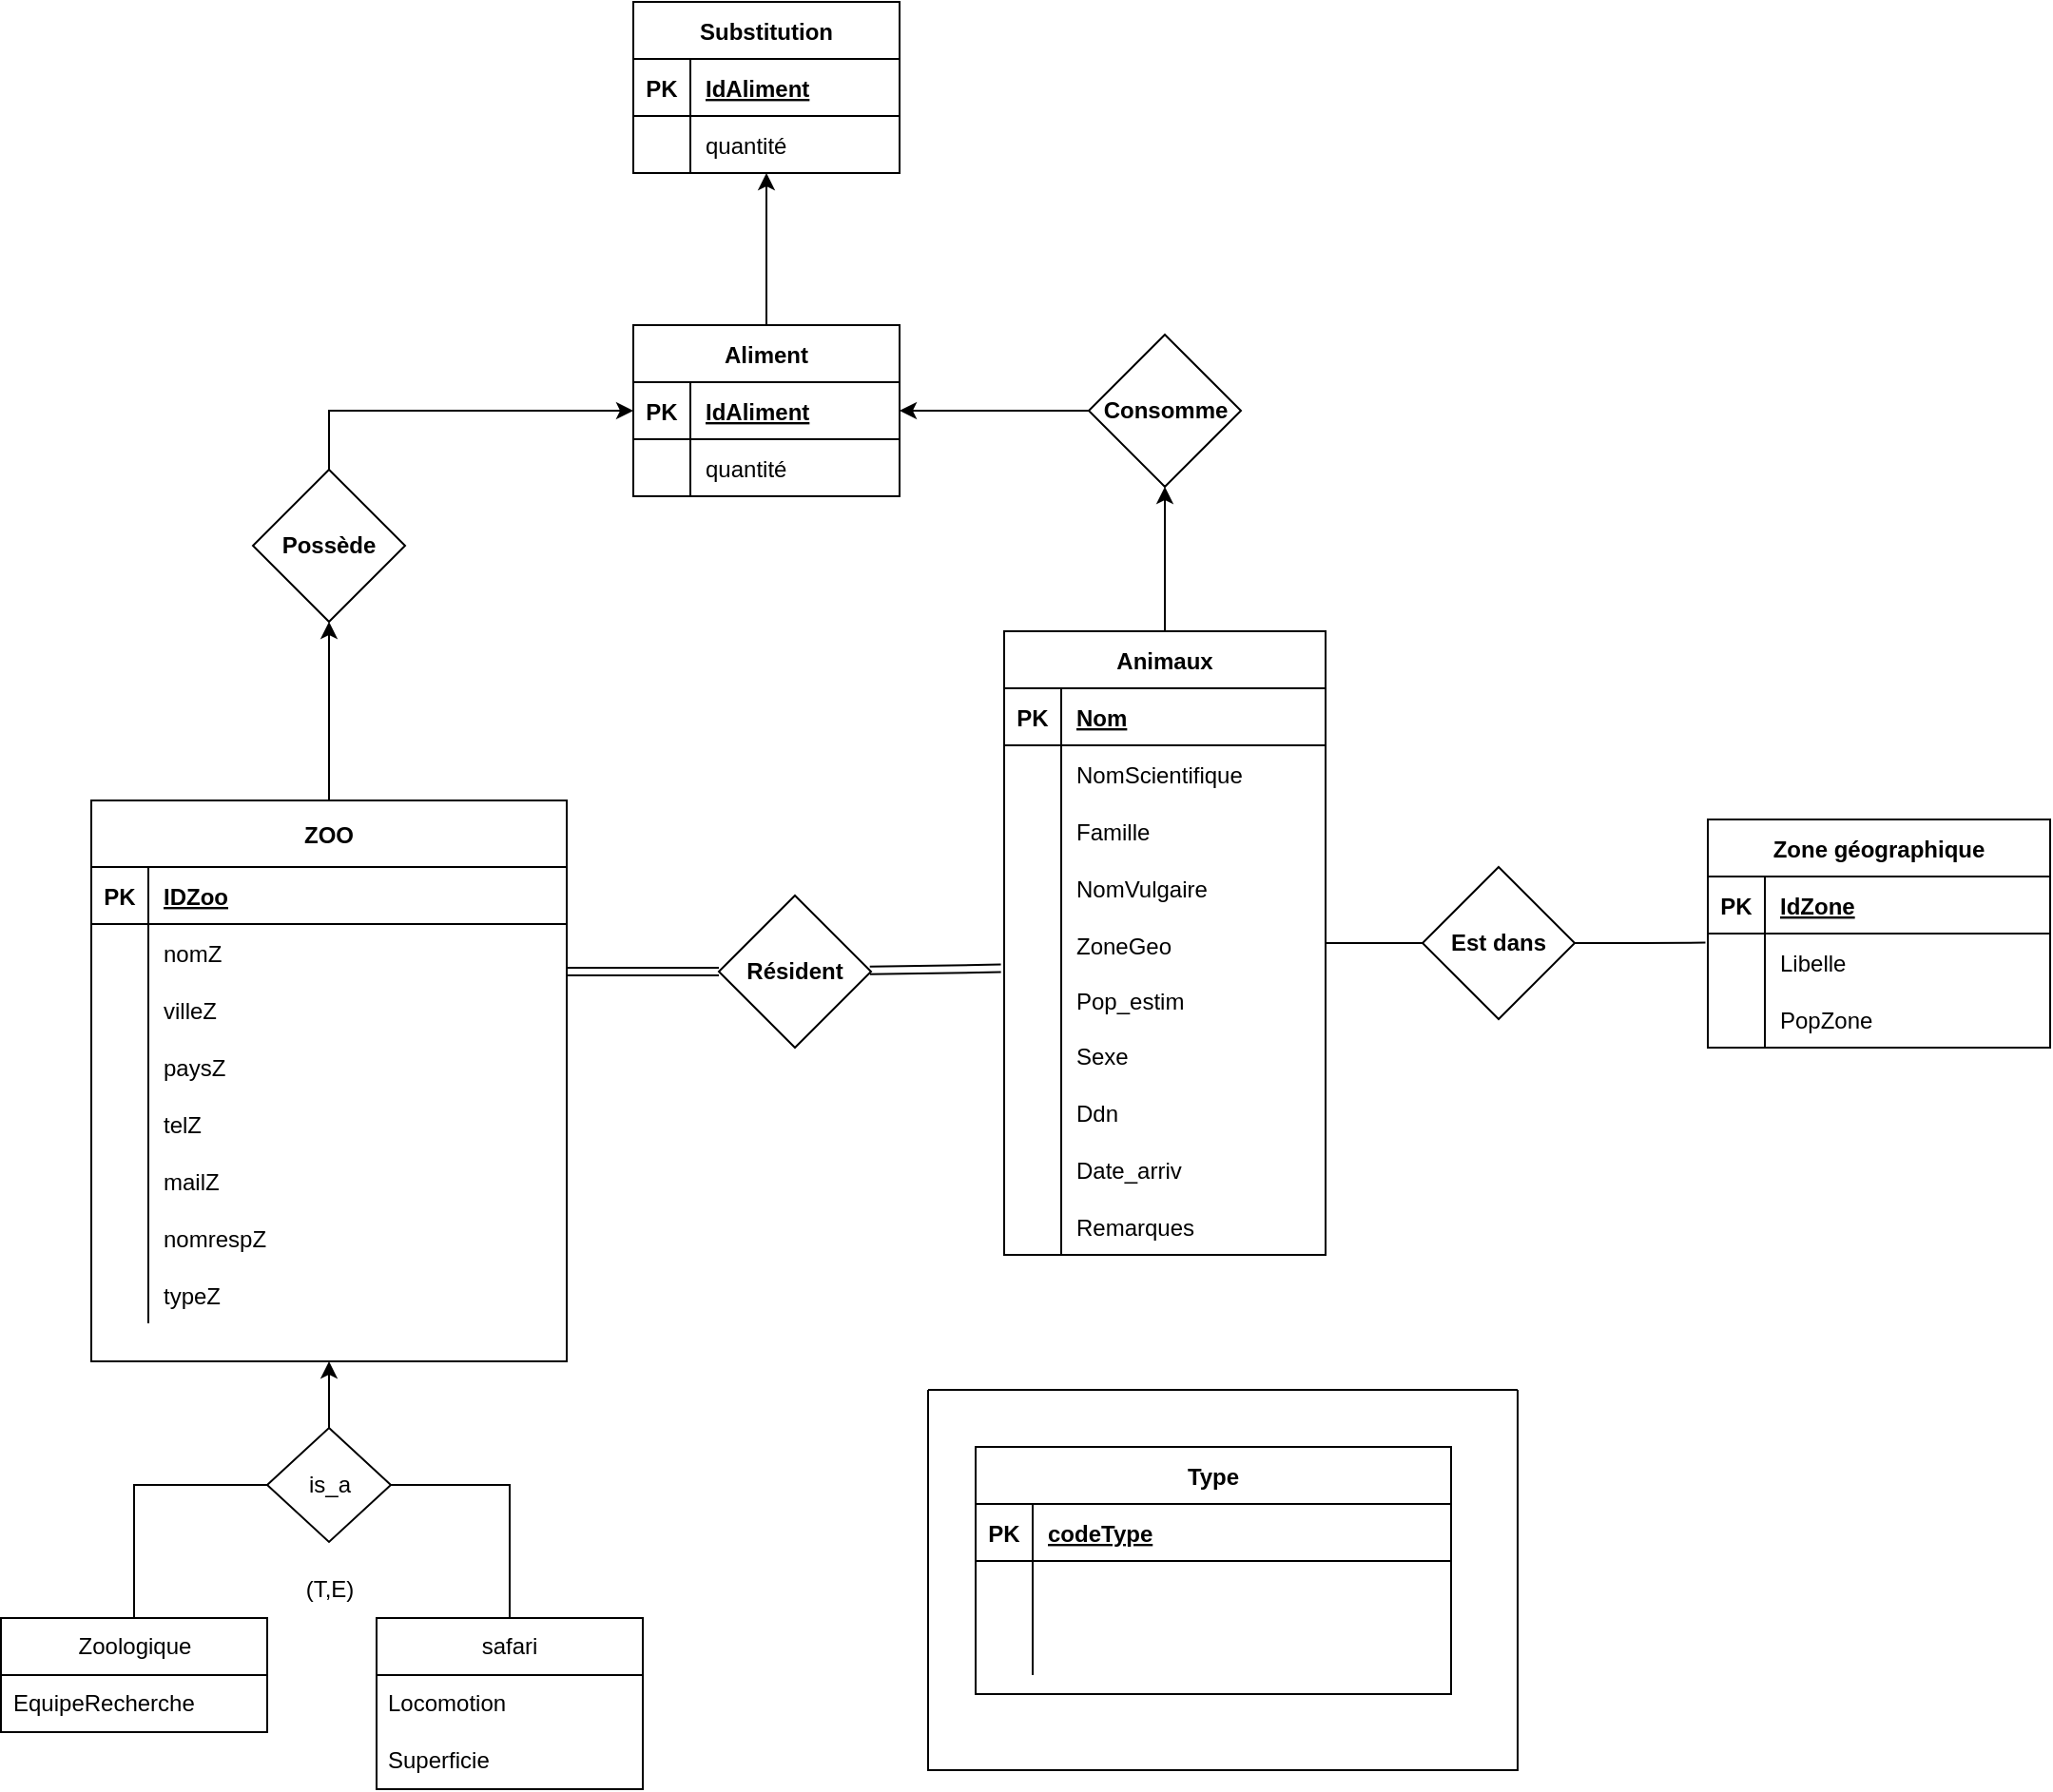 <mxfile version="20.5.3" type="github">
  <diagram id="R2lEEEUBdFMjLlhIrx00" name="Page-1">
    <mxGraphModel dx="1662" dy="2000" grid="1" gridSize="10" guides="1" tooltips="1" connect="1" arrows="1" fold="1" page="1" pageScale="1" pageWidth="850" pageHeight="1100" math="0" shadow="0" extFonts="Permanent Marker^https://fonts.googleapis.com/css?family=Permanent+Marker">
      <root>
        <mxCell id="0" />
        <mxCell id="1" parent="0" />
        <mxCell id="UgnkNxRl_euw-LzlMS-V-47" value="" style="rounded=0;orthogonalLoop=1;jettySize=auto;html=1;shape=link;exitX=-0.01;exitY=0.91;exitDx=0;exitDy=0;exitPerimeter=0;" parent="1" source="UgnkNxRl_euw-LzlMS-V-16" target="UgnkNxRl_euw-LzlMS-V-46" edge="1">
          <mxGeometry relative="1" as="geometry" />
        </mxCell>
        <mxCell id="s0JAd9jlDkTwD48N-gX0-216" value="" style="edgeStyle=orthogonalEdgeStyle;rounded=0;orthogonalLoop=1;jettySize=auto;html=1;" parent="1" source="C-vyLk0tnHw3VtMMgP7b-2" target="s0JAd9jlDkTwD48N-gX0-215" edge="1">
          <mxGeometry relative="1" as="geometry" />
        </mxCell>
        <mxCell id="s0JAd9jlDkTwD48N-gX0-240" value="" style="edgeStyle=orthogonalEdgeStyle;rounded=0;orthogonalLoop=1;jettySize=auto;html=1;endArrow=none;endFill=0;" parent="1" source="C-vyLk0tnHw3VtMMgP7b-2" target="s0JAd9jlDkTwD48N-gX0-239" edge="1">
          <mxGeometry relative="1" as="geometry" />
        </mxCell>
        <mxCell id="C-vyLk0tnHw3VtMMgP7b-2" value="Animaux" style="shape=table;startSize=30;container=1;collapsible=1;childLayout=tableLayout;fixedRows=1;rowLines=0;fontStyle=1;align=center;resizeLast=1;" parent="1" vertex="1">
          <mxGeometry x="909" y="21" width="169" height="328" as="geometry" />
        </mxCell>
        <mxCell id="C-vyLk0tnHw3VtMMgP7b-3" value="" style="shape=partialRectangle;collapsible=0;dropTarget=0;pointerEvents=0;fillColor=none;points=[[0,0.5],[1,0.5]];portConstraint=eastwest;top=0;left=0;right=0;bottom=1;" parent="C-vyLk0tnHw3VtMMgP7b-2" vertex="1">
          <mxGeometry y="30" width="169" height="30" as="geometry" />
        </mxCell>
        <mxCell id="C-vyLk0tnHw3VtMMgP7b-4" value="PK" style="shape=partialRectangle;overflow=hidden;connectable=0;fillColor=none;top=0;left=0;bottom=0;right=0;fontStyle=1;" parent="C-vyLk0tnHw3VtMMgP7b-3" vertex="1">
          <mxGeometry width="30" height="30" as="geometry">
            <mxRectangle width="30" height="30" as="alternateBounds" />
          </mxGeometry>
        </mxCell>
        <mxCell id="C-vyLk0tnHw3VtMMgP7b-5" value="Nom" style="shape=partialRectangle;overflow=hidden;connectable=0;fillColor=none;top=0;left=0;bottom=0;right=0;align=left;spacingLeft=6;fontStyle=5;" parent="C-vyLk0tnHw3VtMMgP7b-3" vertex="1">
          <mxGeometry x="30" width="139" height="30" as="geometry">
            <mxRectangle width="139" height="30" as="alternateBounds" />
          </mxGeometry>
        </mxCell>
        <mxCell id="C-vyLk0tnHw3VtMMgP7b-6" value="" style="shape=partialRectangle;collapsible=0;dropTarget=0;pointerEvents=0;fillColor=none;points=[[0,0.5],[1,0.5]];portConstraint=eastwest;top=0;left=0;right=0;bottom=0;" parent="C-vyLk0tnHw3VtMMgP7b-2" vertex="1">
          <mxGeometry y="60" width="169" height="30" as="geometry" />
        </mxCell>
        <mxCell id="C-vyLk0tnHw3VtMMgP7b-7" value="" style="shape=partialRectangle;overflow=hidden;connectable=0;fillColor=none;top=0;left=0;bottom=0;right=0;" parent="C-vyLk0tnHw3VtMMgP7b-6" vertex="1">
          <mxGeometry width="30" height="30" as="geometry">
            <mxRectangle width="30" height="30" as="alternateBounds" />
          </mxGeometry>
        </mxCell>
        <mxCell id="C-vyLk0tnHw3VtMMgP7b-8" value="NomScientifique" style="shape=partialRectangle;overflow=hidden;connectable=0;fillColor=none;top=0;left=0;bottom=0;right=0;align=left;spacingLeft=6;" parent="C-vyLk0tnHw3VtMMgP7b-6" vertex="1">
          <mxGeometry x="30" width="139" height="30" as="geometry">
            <mxRectangle width="139" height="30" as="alternateBounds" />
          </mxGeometry>
        </mxCell>
        <mxCell id="C-vyLk0tnHw3VtMMgP7b-9" value="" style="shape=partialRectangle;collapsible=0;dropTarget=0;pointerEvents=0;fillColor=none;points=[[0,0.5],[1,0.5]];portConstraint=eastwest;top=0;left=0;right=0;bottom=0;" parent="C-vyLk0tnHw3VtMMgP7b-2" vertex="1">
          <mxGeometry y="90" width="169" height="30" as="geometry" />
        </mxCell>
        <mxCell id="C-vyLk0tnHw3VtMMgP7b-10" value="" style="shape=partialRectangle;overflow=hidden;connectable=0;fillColor=none;top=0;left=0;bottom=0;right=0;" parent="C-vyLk0tnHw3VtMMgP7b-9" vertex="1">
          <mxGeometry width="30" height="30" as="geometry">
            <mxRectangle width="30" height="30" as="alternateBounds" />
          </mxGeometry>
        </mxCell>
        <mxCell id="C-vyLk0tnHw3VtMMgP7b-11" value="Famille" style="shape=partialRectangle;overflow=hidden;connectable=0;fillColor=none;top=0;left=0;bottom=0;right=0;align=left;spacingLeft=6;" parent="C-vyLk0tnHw3VtMMgP7b-9" vertex="1">
          <mxGeometry x="30" width="139" height="30" as="geometry">
            <mxRectangle width="139" height="30" as="alternateBounds" />
          </mxGeometry>
        </mxCell>
        <mxCell id="UgnkNxRl_euw-LzlMS-V-13" style="shape=partialRectangle;collapsible=0;dropTarget=0;pointerEvents=0;fillColor=none;points=[[0,0.5],[1,0.5]];portConstraint=eastwest;top=0;left=0;right=0;bottom=0;" parent="C-vyLk0tnHw3VtMMgP7b-2" vertex="1">
          <mxGeometry y="120" width="169" height="30" as="geometry" />
        </mxCell>
        <mxCell id="UgnkNxRl_euw-LzlMS-V-14" style="shape=partialRectangle;overflow=hidden;connectable=0;fillColor=none;top=0;left=0;bottom=0;right=0;" parent="UgnkNxRl_euw-LzlMS-V-13" vertex="1">
          <mxGeometry width="30" height="30" as="geometry">
            <mxRectangle width="30" height="30" as="alternateBounds" />
          </mxGeometry>
        </mxCell>
        <mxCell id="UgnkNxRl_euw-LzlMS-V-15" value="NomVulgaire" style="shape=partialRectangle;overflow=hidden;connectable=0;fillColor=none;top=0;left=0;bottom=0;right=0;align=left;spacingLeft=6;" parent="UgnkNxRl_euw-LzlMS-V-13" vertex="1">
          <mxGeometry x="30" width="139" height="30" as="geometry">
            <mxRectangle width="139" height="30" as="alternateBounds" />
          </mxGeometry>
        </mxCell>
        <mxCell id="UgnkNxRl_euw-LzlMS-V-16" style="shape=partialRectangle;collapsible=0;dropTarget=0;pointerEvents=0;fillColor=none;points=[[0,0.5],[1,0.5]];portConstraint=eastwest;top=0;left=0;right=0;bottom=0;" parent="C-vyLk0tnHw3VtMMgP7b-2" vertex="1">
          <mxGeometry y="150" width="169" height="30" as="geometry" />
        </mxCell>
        <mxCell id="UgnkNxRl_euw-LzlMS-V-17" style="shape=partialRectangle;overflow=hidden;connectable=0;fillColor=none;top=0;left=0;bottom=0;right=0;" parent="UgnkNxRl_euw-LzlMS-V-16" vertex="1">
          <mxGeometry width="30" height="30" as="geometry">
            <mxRectangle width="30" height="30" as="alternateBounds" />
          </mxGeometry>
        </mxCell>
        <mxCell id="UgnkNxRl_euw-LzlMS-V-18" value="ZoneGeo" style="shape=partialRectangle;overflow=hidden;connectable=0;fillColor=none;top=0;left=0;bottom=0;right=0;align=left;spacingLeft=6;" parent="UgnkNxRl_euw-LzlMS-V-16" vertex="1">
          <mxGeometry x="30" width="139" height="30" as="geometry">
            <mxRectangle width="139" height="30" as="alternateBounds" />
          </mxGeometry>
        </mxCell>
        <mxCell id="UgnkNxRl_euw-LzlMS-V-19" style="shape=partialRectangle;collapsible=0;dropTarget=0;pointerEvents=0;fillColor=none;points=[[0,0.5],[1,0.5]];portConstraint=eastwest;top=0;left=0;right=0;bottom=0;" parent="C-vyLk0tnHw3VtMMgP7b-2" vertex="1">
          <mxGeometry y="180" width="169" height="28" as="geometry" />
        </mxCell>
        <mxCell id="UgnkNxRl_euw-LzlMS-V-20" style="shape=partialRectangle;overflow=hidden;connectable=0;fillColor=none;top=0;left=0;bottom=0;right=0;" parent="UgnkNxRl_euw-LzlMS-V-19" vertex="1">
          <mxGeometry width="30" height="28" as="geometry">
            <mxRectangle width="30" height="28" as="alternateBounds" />
          </mxGeometry>
        </mxCell>
        <mxCell id="UgnkNxRl_euw-LzlMS-V-21" value="Pop_estim" style="shape=partialRectangle;overflow=hidden;connectable=0;fillColor=none;top=0;left=0;bottom=0;right=0;align=left;spacingLeft=6;fontFamily=Helvetica;" parent="UgnkNxRl_euw-LzlMS-V-19" vertex="1">
          <mxGeometry x="30" width="139" height="28" as="geometry">
            <mxRectangle width="139" height="28" as="alternateBounds" />
          </mxGeometry>
        </mxCell>
        <mxCell id="UgnkNxRl_euw-LzlMS-V-22" style="shape=partialRectangle;collapsible=0;dropTarget=0;pointerEvents=0;fillColor=none;points=[[0,0.5],[1,0.5]];portConstraint=eastwest;top=0;left=0;right=0;bottom=0;" parent="C-vyLk0tnHw3VtMMgP7b-2" vertex="1">
          <mxGeometry y="208" width="169" height="30" as="geometry" />
        </mxCell>
        <mxCell id="UgnkNxRl_euw-LzlMS-V-23" style="shape=partialRectangle;overflow=hidden;connectable=0;fillColor=none;top=0;left=0;bottom=0;right=0;" parent="UgnkNxRl_euw-LzlMS-V-22" vertex="1">
          <mxGeometry width="30" height="30" as="geometry">
            <mxRectangle width="30" height="30" as="alternateBounds" />
          </mxGeometry>
        </mxCell>
        <mxCell id="UgnkNxRl_euw-LzlMS-V-24" value="Sexe" style="shape=partialRectangle;overflow=hidden;connectable=0;fillColor=none;top=0;left=0;bottom=0;right=0;align=left;spacingLeft=6;" parent="UgnkNxRl_euw-LzlMS-V-22" vertex="1">
          <mxGeometry x="30" width="139" height="30" as="geometry">
            <mxRectangle width="139" height="30" as="alternateBounds" />
          </mxGeometry>
        </mxCell>
        <mxCell id="UgnkNxRl_euw-LzlMS-V-25" style="shape=partialRectangle;collapsible=0;dropTarget=0;pointerEvents=0;fillColor=none;points=[[0,0.5],[1,0.5]];portConstraint=eastwest;top=0;left=0;right=0;bottom=0;" parent="C-vyLk0tnHw3VtMMgP7b-2" vertex="1">
          <mxGeometry y="238" width="169" height="30" as="geometry" />
        </mxCell>
        <mxCell id="UgnkNxRl_euw-LzlMS-V-26" style="shape=partialRectangle;overflow=hidden;connectable=0;fillColor=none;top=0;left=0;bottom=0;right=0;" parent="UgnkNxRl_euw-LzlMS-V-25" vertex="1">
          <mxGeometry width="30" height="30" as="geometry">
            <mxRectangle width="30" height="30" as="alternateBounds" />
          </mxGeometry>
        </mxCell>
        <mxCell id="UgnkNxRl_euw-LzlMS-V-27" value="Ddn" style="shape=partialRectangle;overflow=hidden;connectable=0;fillColor=none;top=0;left=0;bottom=0;right=0;align=left;spacingLeft=6;" parent="UgnkNxRl_euw-LzlMS-V-25" vertex="1">
          <mxGeometry x="30" width="139" height="30" as="geometry">
            <mxRectangle width="139" height="30" as="alternateBounds" />
          </mxGeometry>
        </mxCell>
        <mxCell id="UgnkNxRl_euw-LzlMS-V-28" style="shape=partialRectangle;collapsible=0;dropTarget=0;pointerEvents=0;fillColor=none;points=[[0,0.5],[1,0.5]];portConstraint=eastwest;top=0;left=0;right=0;bottom=0;" parent="C-vyLk0tnHw3VtMMgP7b-2" vertex="1">
          <mxGeometry y="268" width="169" height="30" as="geometry" />
        </mxCell>
        <mxCell id="UgnkNxRl_euw-LzlMS-V-29" style="shape=partialRectangle;overflow=hidden;connectable=0;fillColor=none;top=0;left=0;bottom=0;right=0;" parent="UgnkNxRl_euw-LzlMS-V-28" vertex="1">
          <mxGeometry width="30" height="30" as="geometry">
            <mxRectangle width="30" height="30" as="alternateBounds" />
          </mxGeometry>
        </mxCell>
        <mxCell id="UgnkNxRl_euw-LzlMS-V-30" value="Date_arriv" style="shape=partialRectangle;overflow=hidden;connectable=0;fillColor=none;top=0;left=0;bottom=0;right=0;align=left;spacingLeft=6;" parent="UgnkNxRl_euw-LzlMS-V-28" vertex="1">
          <mxGeometry x="30" width="139" height="30" as="geometry">
            <mxRectangle width="139" height="30" as="alternateBounds" />
          </mxGeometry>
        </mxCell>
        <mxCell id="UgnkNxRl_euw-LzlMS-V-31" style="shape=partialRectangle;collapsible=0;dropTarget=0;pointerEvents=0;fillColor=none;points=[[0,0.5],[1,0.5]];portConstraint=eastwest;top=0;left=0;right=0;bottom=0;" parent="C-vyLk0tnHw3VtMMgP7b-2" vertex="1">
          <mxGeometry y="298" width="169" height="30" as="geometry" />
        </mxCell>
        <mxCell id="UgnkNxRl_euw-LzlMS-V-32" style="shape=partialRectangle;overflow=hidden;connectable=0;fillColor=none;top=0;left=0;bottom=0;right=0;" parent="UgnkNxRl_euw-LzlMS-V-31" vertex="1">
          <mxGeometry width="30" height="30" as="geometry">
            <mxRectangle width="30" height="30" as="alternateBounds" />
          </mxGeometry>
        </mxCell>
        <mxCell id="UgnkNxRl_euw-LzlMS-V-33" value="Remarques" style="shape=partialRectangle;overflow=hidden;connectable=0;fillColor=none;top=0;left=0;bottom=0;right=0;align=left;spacingLeft=6;" parent="UgnkNxRl_euw-LzlMS-V-31" vertex="1">
          <mxGeometry x="30" width="139" height="30" as="geometry">
            <mxRectangle width="139" height="30" as="alternateBounds" />
          </mxGeometry>
        </mxCell>
        <mxCell id="s0JAd9jlDkTwD48N-gX0-213" value="" style="edgeStyle=orthogonalEdgeStyle;rounded=0;orthogonalLoop=1;jettySize=auto;html=1;" parent="1" source="C-vyLk0tnHw3VtMMgP7b-23" target="s0JAd9jlDkTwD48N-gX0-212" edge="1">
          <mxGeometry relative="1" as="geometry" />
        </mxCell>
        <mxCell id="C-vyLk0tnHw3VtMMgP7b-23" value="ZOO" style="shape=table;startSize=35;container=1;collapsible=1;childLayout=tableLayout;fixedRows=1;rowLines=0;fontStyle=1;align=center;resizeLast=1;swimlaneLine=1;" parent="1" vertex="1">
          <mxGeometry x="429" y="110" width="250" height="295" as="geometry" />
        </mxCell>
        <mxCell id="C-vyLk0tnHw3VtMMgP7b-24" value="" style="shape=partialRectangle;collapsible=0;dropTarget=0;pointerEvents=0;fillColor=none;points=[[0,0.5],[1,0.5]];portConstraint=eastwest;top=0;left=0;right=0;bottom=1;" parent="C-vyLk0tnHw3VtMMgP7b-23" vertex="1">
          <mxGeometry y="35" width="250" height="30" as="geometry" />
        </mxCell>
        <mxCell id="C-vyLk0tnHw3VtMMgP7b-25" value="PK" style="shape=partialRectangle;overflow=hidden;connectable=0;fillColor=none;top=0;left=0;bottom=0;right=0;fontStyle=1;" parent="C-vyLk0tnHw3VtMMgP7b-24" vertex="1">
          <mxGeometry width="30" height="30" as="geometry">
            <mxRectangle width="30" height="30" as="alternateBounds" />
          </mxGeometry>
        </mxCell>
        <mxCell id="C-vyLk0tnHw3VtMMgP7b-26" value="IDZoo" style="shape=partialRectangle;overflow=hidden;connectable=0;fillColor=none;top=0;left=0;bottom=0;right=0;align=left;spacingLeft=6;fontStyle=5;strokeColor=none;" parent="C-vyLk0tnHw3VtMMgP7b-24" vertex="1">
          <mxGeometry x="30" width="220" height="30" as="geometry">
            <mxRectangle width="220" height="30" as="alternateBounds" />
          </mxGeometry>
        </mxCell>
        <mxCell id="C-vyLk0tnHw3VtMMgP7b-27" value="" style="shape=partialRectangle;collapsible=0;dropTarget=0;pointerEvents=0;fillColor=none;points=[[0,0.5],[1,0.5]];portConstraint=eastwest;top=0;left=0;right=0;bottom=0;" parent="C-vyLk0tnHw3VtMMgP7b-23" vertex="1">
          <mxGeometry y="65" width="250" height="30" as="geometry" />
        </mxCell>
        <mxCell id="C-vyLk0tnHw3VtMMgP7b-28" value="" style="shape=partialRectangle;overflow=hidden;connectable=0;fillColor=none;top=0;left=0;bottom=0;right=0;" parent="C-vyLk0tnHw3VtMMgP7b-27" vertex="1">
          <mxGeometry width="30" height="30" as="geometry">
            <mxRectangle width="30" height="30" as="alternateBounds" />
          </mxGeometry>
        </mxCell>
        <mxCell id="C-vyLk0tnHw3VtMMgP7b-29" value="nomZ" style="shape=partialRectangle;overflow=hidden;connectable=0;fillColor=none;top=0;left=0;bottom=0;right=0;align=left;spacingLeft=6;" parent="C-vyLk0tnHw3VtMMgP7b-27" vertex="1">
          <mxGeometry x="30" width="220" height="30" as="geometry">
            <mxRectangle width="220" height="30" as="alternateBounds" />
          </mxGeometry>
        </mxCell>
        <mxCell id="ESDIr3o9Sh9uXazMLS4O-23" style="shape=partialRectangle;collapsible=0;dropTarget=0;pointerEvents=0;fillColor=none;points=[[0,0.5],[1,0.5]];portConstraint=eastwest;top=0;left=0;right=0;bottom=0;" parent="C-vyLk0tnHw3VtMMgP7b-23" vertex="1">
          <mxGeometry y="95" width="250" height="30" as="geometry" />
        </mxCell>
        <mxCell id="ESDIr3o9Sh9uXazMLS4O-24" style="shape=partialRectangle;overflow=hidden;connectable=0;fillColor=none;top=0;left=0;bottom=0;right=0;" parent="ESDIr3o9Sh9uXazMLS4O-23" vertex="1">
          <mxGeometry width="30" height="30" as="geometry">
            <mxRectangle width="30" height="30" as="alternateBounds" />
          </mxGeometry>
        </mxCell>
        <mxCell id="ESDIr3o9Sh9uXazMLS4O-25" value="villeZ" style="shape=partialRectangle;overflow=hidden;connectable=0;fillColor=none;top=0;left=0;bottom=0;right=0;align=left;spacingLeft=6;" parent="ESDIr3o9Sh9uXazMLS4O-23" vertex="1">
          <mxGeometry x="30" width="220" height="30" as="geometry">
            <mxRectangle width="220" height="30" as="alternateBounds" />
          </mxGeometry>
        </mxCell>
        <mxCell id="ESDIr3o9Sh9uXazMLS4O-26" style="shape=partialRectangle;collapsible=0;dropTarget=0;pointerEvents=0;fillColor=none;points=[[0,0.5],[1,0.5]];portConstraint=eastwest;top=0;left=0;right=0;bottom=0;" parent="C-vyLk0tnHw3VtMMgP7b-23" vertex="1">
          <mxGeometry y="125" width="250" height="30" as="geometry" />
        </mxCell>
        <mxCell id="ESDIr3o9Sh9uXazMLS4O-27" style="shape=partialRectangle;overflow=hidden;connectable=0;fillColor=none;top=0;left=0;bottom=0;right=0;" parent="ESDIr3o9Sh9uXazMLS4O-26" vertex="1">
          <mxGeometry width="30" height="30" as="geometry">
            <mxRectangle width="30" height="30" as="alternateBounds" />
          </mxGeometry>
        </mxCell>
        <mxCell id="ESDIr3o9Sh9uXazMLS4O-28" value="paysZ" style="shape=partialRectangle;overflow=hidden;connectable=0;fillColor=none;top=0;left=0;bottom=0;right=0;align=left;spacingLeft=6;" parent="ESDIr3o9Sh9uXazMLS4O-26" vertex="1">
          <mxGeometry x="30" width="220" height="30" as="geometry">
            <mxRectangle width="220" height="30" as="alternateBounds" />
          </mxGeometry>
        </mxCell>
        <mxCell id="ESDIr3o9Sh9uXazMLS4O-29" style="shape=partialRectangle;collapsible=0;dropTarget=0;pointerEvents=0;fillColor=none;points=[[0,0.5],[1,0.5]];portConstraint=eastwest;top=0;left=0;right=0;bottom=0;" parent="C-vyLk0tnHw3VtMMgP7b-23" vertex="1">
          <mxGeometry y="155" width="250" height="30" as="geometry" />
        </mxCell>
        <mxCell id="ESDIr3o9Sh9uXazMLS4O-30" style="shape=partialRectangle;overflow=hidden;connectable=0;fillColor=none;top=0;left=0;bottom=0;right=0;" parent="ESDIr3o9Sh9uXazMLS4O-29" vertex="1">
          <mxGeometry width="30" height="30" as="geometry">
            <mxRectangle width="30" height="30" as="alternateBounds" />
          </mxGeometry>
        </mxCell>
        <mxCell id="ESDIr3o9Sh9uXazMLS4O-31" value="telZ" style="shape=partialRectangle;overflow=hidden;connectable=0;fillColor=none;top=0;left=0;bottom=0;right=0;align=left;spacingLeft=6;" parent="ESDIr3o9Sh9uXazMLS4O-29" vertex="1">
          <mxGeometry x="30" width="220" height="30" as="geometry">
            <mxRectangle width="220" height="30" as="alternateBounds" />
          </mxGeometry>
        </mxCell>
        <mxCell id="ESDIr3o9Sh9uXazMLS4O-32" style="shape=partialRectangle;collapsible=0;dropTarget=0;pointerEvents=0;fillColor=none;points=[[0,0.5],[1,0.5]];portConstraint=eastwest;top=0;left=0;right=0;bottom=0;" parent="C-vyLk0tnHw3VtMMgP7b-23" vertex="1">
          <mxGeometry y="185" width="250" height="30" as="geometry" />
        </mxCell>
        <mxCell id="ESDIr3o9Sh9uXazMLS4O-33" style="shape=partialRectangle;overflow=hidden;connectable=0;fillColor=none;top=0;left=0;bottom=0;right=0;" parent="ESDIr3o9Sh9uXazMLS4O-32" vertex="1">
          <mxGeometry width="30" height="30" as="geometry">
            <mxRectangle width="30" height="30" as="alternateBounds" />
          </mxGeometry>
        </mxCell>
        <mxCell id="ESDIr3o9Sh9uXazMLS4O-34" value="mailZ" style="shape=partialRectangle;overflow=hidden;connectable=0;fillColor=none;top=0;left=0;bottom=0;right=0;align=left;spacingLeft=6;" parent="ESDIr3o9Sh9uXazMLS4O-32" vertex="1">
          <mxGeometry x="30" width="220" height="30" as="geometry">
            <mxRectangle width="220" height="30" as="alternateBounds" />
          </mxGeometry>
        </mxCell>
        <mxCell id="ESDIr3o9Sh9uXazMLS4O-35" style="shape=partialRectangle;collapsible=0;dropTarget=0;pointerEvents=0;fillColor=none;points=[[0,0.5],[1,0.5]];portConstraint=eastwest;top=0;left=0;right=0;bottom=0;" parent="C-vyLk0tnHw3VtMMgP7b-23" vertex="1">
          <mxGeometry y="215" width="250" height="30" as="geometry" />
        </mxCell>
        <mxCell id="ESDIr3o9Sh9uXazMLS4O-36" style="shape=partialRectangle;overflow=hidden;connectable=0;fillColor=none;top=0;left=0;bottom=0;right=0;" parent="ESDIr3o9Sh9uXazMLS4O-35" vertex="1">
          <mxGeometry width="30" height="30" as="geometry">
            <mxRectangle width="30" height="30" as="alternateBounds" />
          </mxGeometry>
        </mxCell>
        <mxCell id="ESDIr3o9Sh9uXazMLS4O-37" value="nomrespZ" style="shape=partialRectangle;overflow=hidden;connectable=0;fillColor=none;top=0;left=0;bottom=0;right=0;align=left;spacingLeft=6;" parent="ESDIr3o9Sh9uXazMLS4O-35" vertex="1">
          <mxGeometry x="30" width="220" height="30" as="geometry">
            <mxRectangle width="220" height="30" as="alternateBounds" />
          </mxGeometry>
        </mxCell>
        <mxCell id="ESDIr3o9Sh9uXazMLS4O-38" style="shape=partialRectangle;collapsible=0;dropTarget=0;pointerEvents=0;fillColor=none;points=[[0,0.5],[1,0.5]];portConstraint=eastwest;top=0;left=0;right=0;bottom=0;" parent="C-vyLk0tnHw3VtMMgP7b-23" vertex="1">
          <mxGeometry y="245" width="250" height="30" as="geometry" />
        </mxCell>
        <mxCell id="ESDIr3o9Sh9uXazMLS4O-39" style="shape=partialRectangle;overflow=hidden;connectable=0;fillColor=none;top=0;left=0;bottom=0;right=0;" parent="ESDIr3o9Sh9uXazMLS4O-38" vertex="1">
          <mxGeometry width="30" height="30" as="geometry">
            <mxRectangle width="30" height="30" as="alternateBounds" />
          </mxGeometry>
        </mxCell>
        <mxCell id="ESDIr3o9Sh9uXazMLS4O-40" value="typeZ" style="shape=partialRectangle;overflow=hidden;connectable=0;fillColor=none;top=0;left=0;bottom=0;right=0;align=left;spacingLeft=6;" parent="ESDIr3o9Sh9uXazMLS4O-38" vertex="1">
          <mxGeometry x="30" width="220" height="30" as="geometry">
            <mxRectangle width="220" height="30" as="alternateBounds" />
          </mxGeometry>
        </mxCell>
        <mxCell id="x0tD-qIEm475H6sffsPc-1" value="" style="swimlane;startSize=0;" parent="1" vertex="1">
          <mxGeometry x="869" y="420" width="310" height="200" as="geometry">
            <mxRectangle x="90" y="440" width="50" height="40" as="alternateBounds" />
          </mxGeometry>
        </mxCell>
        <mxCell id="C-vyLk0tnHw3VtMMgP7b-13" value="Type" style="shape=table;startSize=30;container=1;collapsible=1;childLayout=tableLayout;fixedRows=1;rowLines=0;fontStyle=1;align=center;resizeLast=1;" parent="x0tD-qIEm475H6sffsPc-1" vertex="1">
          <mxGeometry x="25" y="30" width="250" height="130" as="geometry">
            <mxRectangle x="25" y="30" width="100" height="30" as="alternateBounds" />
          </mxGeometry>
        </mxCell>
        <mxCell id="C-vyLk0tnHw3VtMMgP7b-14" value="" style="shape=partialRectangle;collapsible=0;dropTarget=0;pointerEvents=0;fillColor=none;points=[[0,0.5],[1,0.5]];portConstraint=eastwest;top=0;left=0;right=0;bottom=1;" parent="C-vyLk0tnHw3VtMMgP7b-13" vertex="1">
          <mxGeometry y="30" width="250" height="30" as="geometry" />
        </mxCell>
        <mxCell id="C-vyLk0tnHw3VtMMgP7b-15" value="PK" style="shape=partialRectangle;overflow=hidden;connectable=0;fillColor=none;top=0;left=0;bottom=0;right=0;fontStyle=1;" parent="C-vyLk0tnHw3VtMMgP7b-14" vertex="1">
          <mxGeometry width="30" height="30" as="geometry">
            <mxRectangle width="30" height="30" as="alternateBounds" />
          </mxGeometry>
        </mxCell>
        <mxCell id="C-vyLk0tnHw3VtMMgP7b-16" value="codeType" style="shape=partialRectangle;overflow=hidden;connectable=0;fillColor=none;top=0;left=0;bottom=0;right=0;align=left;spacingLeft=6;fontStyle=5;" parent="C-vyLk0tnHw3VtMMgP7b-14" vertex="1">
          <mxGeometry x="30" width="220" height="30" as="geometry">
            <mxRectangle width="220" height="30" as="alternateBounds" />
          </mxGeometry>
        </mxCell>
        <mxCell id="C-vyLk0tnHw3VtMMgP7b-17" value="" style="shape=partialRectangle;collapsible=0;dropTarget=0;pointerEvents=0;fillColor=none;points=[[0,0.5],[1,0.5]];portConstraint=eastwest;top=0;left=0;right=0;bottom=0;" parent="C-vyLk0tnHw3VtMMgP7b-13" vertex="1">
          <mxGeometry y="60" width="250" height="30" as="geometry" />
        </mxCell>
        <mxCell id="C-vyLk0tnHw3VtMMgP7b-18" value="" style="shape=partialRectangle;overflow=hidden;connectable=0;fillColor=none;top=0;left=0;bottom=0;right=0;" parent="C-vyLk0tnHw3VtMMgP7b-17" vertex="1">
          <mxGeometry width="30" height="30" as="geometry">
            <mxRectangle width="30" height="30" as="alternateBounds" />
          </mxGeometry>
        </mxCell>
        <mxCell id="C-vyLk0tnHw3VtMMgP7b-19" value="" style="shape=partialRectangle;overflow=hidden;connectable=0;fillColor=none;top=0;left=0;bottom=0;right=0;align=left;spacingLeft=6;" parent="C-vyLk0tnHw3VtMMgP7b-17" vertex="1">
          <mxGeometry x="30" width="220" height="30" as="geometry">
            <mxRectangle width="220" height="30" as="alternateBounds" />
          </mxGeometry>
        </mxCell>
        <mxCell id="C-vyLk0tnHw3VtMMgP7b-20" value="" style="shape=partialRectangle;collapsible=0;dropTarget=0;pointerEvents=0;fillColor=none;points=[[0,0.5],[1,0.5]];portConstraint=eastwest;top=0;left=0;right=0;bottom=0;" parent="C-vyLk0tnHw3VtMMgP7b-13" vertex="1">
          <mxGeometry y="90" width="250" height="30" as="geometry" />
        </mxCell>
        <mxCell id="C-vyLk0tnHw3VtMMgP7b-21" value="" style="shape=partialRectangle;overflow=hidden;connectable=0;fillColor=none;top=0;left=0;bottom=0;right=0;" parent="C-vyLk0tnHw3VtMMgP7b-20" vertex="1">
          <mxGeometry width="30" height="30" as="geometry">
            <mxRectangle width="30" height="30" as="alternateBounds" />
          </mxGeometry>
        </mxCell>
        <mxCell id="C-vyLk0tnHw3VtMMgP7b-22" value="" style="shape=partialRectangle;overflow=hidden;connectable=0;fillColor=none;top=0;left=0;bottom=0;right=0;align=left;spacingLeft=6;" parent="C-vyLk0tnHw3VtMMgP7b-20" vertex="1">
          <mxGeometry x="30" width="220" height="30" as="geometry">
            <mxRectangle width="220" height="30" as="alternateBounds" />
          </mxGeometry>
        </mxCell>
        <mxCell id="UgnkNxRl_euw-LzlMS-V-46" value="Résident" style="rhombus;whiteSpace=wrap;html=1;startSize=30;fontStyle=1;" parent="1" vertex="1">
          <mxGeometry x="759" y="160" width="80" height="80" as="geometry" />
        </mxCell>
        <mxCell id="UgnkNxRl_euw-LzlMS-V-48" style="edgeStyle=none;shape=link;rounded=0;orthogonalLoop=1;jettySize=auto;html=1;verticalAlign=middle;labelBorderColor=none;" parent="1" source="UgnkNxRl_euw-LzlMS-V-46" edge="1">
          <mxGeometry relative="1" as="geometry">
            <mxPoint x="679" y="200" as="targetPoint" />
          </mxGeometry>
        </mxCell>
        <mxCell id="s0JAd9jlDkTwD48N-gX0-113" value="Zoologique" style="swimlane;fontStyle=0;childLayout=stackLayout;horizontal=1;startSize=30;horizontalStack=0;resizeParent=1;resizeParentMax=0;resizeLast=0;collapsible=1;marginBottom=0;whiteSpace=wrap;html=1;strokeColor=default;" parent="1" vertex="1">
          <mxGeometry x="381.5" y="540" width="140" height="60" as="geometry" />
        </mxCell>
        <mxCell id="s0JAd9jlDkTwD48N-gX0-114" value="EquipeRecherche" style="text;strokeColor=none;fillColor=none;align=left;verticalAlign=middle;spacingLeft=4;spacingRight=4;overflow=hidden;points=[[0,0.5],[1,0.5]];portConstraint=eastwest;rotatable=0;whiteSpace=wrap;html=1;" parent="s0JAd9jlDkTwD48N-gX0-113" vertex="1">
          <mxGeometry y="30" width="140" height="30" as="geometry" />
        </mxCell>
        <mxCell id="s0JAd9jlDkTwD48N-gX0-125" style="edgeStyle=orthogonalEdgeStyle;rounded=0;orthogonalLoop=1;jettySize=auto;html=1;entryX=0.5;entryY=1;entryDx=0;entryDy=0;exitX=0.5;exitY=0;exitDx=0;exitDy=0;startArrow=none;" parent="1" source="s0JAd9jlDkTwD48N-gX0-126" target="C-vyLk0tnHw3VtMMgP7b-23" edge="1">
          <mxGeometry relative="1" as="geometry" />
        </mxCell>
        <mxCell id="s0JAd9jlDkTwD48N-gX0-117" value="safari" style="swimlane;fontStyle=0;childLayout=stackLayout;horizontal=1;startSize=30;horizontalStack=0;resizeParent=1;resizeParentMax=0;resizeLast=0;collapsible=1;marginBottom=0;whiteSpace=wrap;html=1;strokeColor=default;" parent="1" vertex="1">
          <mxGeometry x="579" y="540" width="140" height="90" as="geometry" />
        </mxCell>
        <mxCell id="s0JAd9jlDkTwD48N-gX0-118" value="Locomotion" style="text;strokeColor=none;fillColor=none;align=left;verticalAlign=middle;spacingLeft=4;spacingRight=4;overflow=hidden;points=[[0,0.5],[1,0.5]];portConstraint=eastwest;rotatable=0;whiteSpace=wrap;html=1;" parent="s0JAd9jlDkTwD48N-gX0-117" vertex="1">
          <mxGeometry y="30" width="140" height="30" as="geometry" />
        </mxCell>
        <mxCell id="s0JAd9jlDkTwD48N-gX0-119" value="Superficie" style="text;strokeColor=none;fillColor=none;align=left;verticalAlign=middle;spacingLeft=4;spacingRight=4;overflow=hidden;points=[[0,0.5],[1,0.5]];portConstraint=eastwest;rotatable=0;whiteSpace=wrap;html=1;" parent="s0JAd9jlDkTwD48N-gX0-117" vertex="1">
          <mxGeometry y="60" width="140" height="30" as="geometry" />
        </mxCell>
        <mxCell id="s0JAd9jlDkTwD48N-gX0-126" value="is_a" style="rhombus;whiteSpace=wrap;html=1;fontStyle=0;startSize=30;" parent="1" vertex="1">
          <mxGeometry x="521.5" y="440" width="65" height="60" as="geometry" />
        </mxCell>
        <mxCell id="s0JAd9jlDkTwD48N-gX0-128" value="" style="edgeStyle=orthogonalEdgeStyle;rounded=0;orthogonalLoop=1;jettySize=auto;html=1;exitX=0.5;exitY=0;exitDx=0;exitDy=0;endArrow=none;entryX=1;entryY=0.5;entryDx=0;entryDy=0;" parent="1" source="s0JAd9jlDkTwD48N-gX0-117" target="s0JAd9jlDkTwD48N-gX0-126" edge="1">
          <mxGeometry relative="1" as="geometry">
            <mxPoint x="649" y="445" as="sourcePoint" />
            <mxPoint x="599" y="380" as="targetPoint" />
          </mxGeometry>
        </mxCell>
        <mxCell id="s0JAd9jlDkTwD48N-gX0-137" value="" style="edgeStyle=orthogonalEdgeStyle;rounded=0;orthogonalLoop=1;jettySize=auto;html=1;exitX=0.5;exitY=0;exitDx=0;exitDy=0;endArrow=none;entryX=0;entryY=0.5;entryDx=0;entryDy=0;" parent="1" source="s0JAd9jlDkTwD48N-gX0-113" target="s0JAd9jlDkTwD48N-gX0-126" edge="1">
          <mxGeometry relative="1" as="geometry">
            <mxPoint x="511.5" y="417.5" as="sourcePoint" />
            <mxPoint x="449" y="362.5" as="targetPoint" />
          </mxGeometry>
        </mxCell>
        <mxCell id="s0JAd9jlDkTwD48N-gX0-138" value="(T,E)" style="text;html=1;resizable=0;autosize=1;align=center;verticalAlign=middle;points=[];fillColor=none;strokeColor=none;rounded=0;" parent="1" vertex="1">
          <mxGeometry x="529" y="510" width="50" height="30" as="geometry" />
        </mxCell>
        <mxCell id="s0JAd9jlDkTwD48N-gX0-225" value="" style="edgeStyle=orthogonalEdgeStyle;rounded=0;orthogonalLoop=1;jettySize=auto;html=1;" parent="1" source="s0JAd9jlDkTwD48N-gX0-198" target="s0JAd9jlDkTwD48N-gX0-218" edge="1">
          <mxGeometry relative="1" as="geometry" />
        </mxCell>
        <mxCell id="s0JAd9jlDkTwD48N-gX0-198" value="Aliment" style="shape=table;startSize=30;container=1;collapsible=1;childLayout=tableLayout;fixedRows=1;rowLines=0;fontStyle=1;align=center;resizeLast=1;strokeColor=default;" parent="1" vertex="1">
          <mxGeometry x="714" y="-140" width="140" height="90" as="geometry" />
        </mxCell>
        <mxCell id="s0JAd9jlDkTwD48N-gX0-199" value="" style="shape=tableRow;horizontal=0;startSize=0;swimlaneHead=0;swimlaneBody=0;fillColor=none;collapsible=0;dropTarget=0;points=[[0,0.5],[1,0.5]];portConstraint=eastwest;top=0;left=0;right=0;bottom=1;strokeColor=default;" parent="s0JAd9jlDkTwD48N-gX0-198" vertex="1">
          <mxGeometry y="30" width="140" height="30" as="geometry" />
        </mxCell>
        <mxCell id="s0JAd9jlDkTwD48N-gX0-200" value="PK" style="shape=partialRectangle;connectable=0;fillColor=none;top=0;left=0;bottom=0;right=0;fontStyle=1;overflow=hidden;strokeColor=default;" parent="s0JAd9jlDkTwD48N-gX0-199" vertex="1">
          <mxGeometry width="30" height="30" as="geometry">
            <mxRectangle width="30" height="30" as="alternateBounds" />
          </mxGeometry>
        </mxCell>
        <mxCell id="s0JAd9jlDkTwD48N-gX0-201" value="IdAliment" style="shape=partialRectangle;connectable=0;fillColor=none;top=0;left=0;bottom=0;right=0;align=left;spacingLeft=6;fontStyle=5;overflow=hidden;strokeColor=default;" parent="s0JAd9jlDkTwD48N-gX0-199" vertex="1">
          <mxGeometry x="30" width="110" height="30" as="geometry">
            <mxRectangle width="110" height="30" as="alternateBounds" />
          </mxGeometry>
        </mxCell>
        <mxCell id="s0JAd9jlDkTwD48N-gX0-202" value="" style="shape=tableRow;horizontal=0;startSize=0;swimlaneHead=0;swimlaneBody=0;fillColor=none;collapsible=0;dropTarget=0;points=[[0,0.5],[1,0.5]];portConstraint=eastwest;top=0;left=0;right=0;bottom=0;strokeColor=default;" parent="s0JAd9jlDkTwD48N-gX0-198" vertex="1">
          <mxGeometry y="60" width="140" height="30" as="geometry" />
        </mxCell>
        <mxCell id="s0JAd9jlDkTwD48N-gX0-203" value="" style="shape=partialRectangle;connectable=0;fillColor=none;top=0;left=0;bottom=0;right=0;editable=1;overflow=hidden;strokeColor=default;" parent="s0JAd9jlDkTwD48N-gX0-202" vertex="1">
          <mxGeometry width="30" height="30" as="geometry">
            <mxRectangle width="30" height="30" as="alternateBounds" />
          </mxGeometry>
        </mxCell>
        <mxCell id="s0JAd9jlDkTwD48N-gX0-204" value="quantité" style="shape=partialRectangle;connectable=0;fillColor=none;top=0;left=0;bottom=0;right=0;align=left;spacingLeft=6;overflow=hidden;strokeColor=default;" parent="s0JAd9jlDkTwD48N-gX0-202" vertex="1">
          <mxGeometry x="30" width="110" height="30" as="geometry">
            <mxRectangle width="110" height="30" as="alternateBounds" />
          </mxGeometry>
        </mxCell>
        <mxCell id="s0JAd9jlDkTwD48N-gX0-214" style="edgeStyle=orthogonalEdgeStyle;rounded=0;orthogonalLoop=1;jettySize=auto;html=1;entryX=0;entryY=0.5;entryDx=0;entryDy=0;" parent="1" source="s0JAd9jlDkTwD48N-gX0-212" target="s0JAd9jlDkTwD48N-gX0-199" edge="1">
          <mxGeometry relative="1" as="geometry" />
        </mxCell>
        <mxCell id="s0JAd9jlDkTwD48N-gX0-212" value="Possède" style="rhombus;whiteSpace=wrap;html=1;startSize=35;fontStyle=1;" parent="1" vertex="1">
          <mxGeometry x="514" y="-64" width="80" height="80" as="geometry" />
        </mxCell>
        <mxCell id="s0JAd9jlDkTwD48N-gX0-217" style="edgeStyle=orthogonalEdgeStyle;rounded=0;orthogonalLoop=1;jettySize=auto;html=1;entryX=1;entryY=0.5;entryDx=0;entryDy=0;" parent="1" source="s0JAd9jlDkTwD48N-gX0-215" target="s0JAd9jlDkTwD48N-gX0-199" edge="1">
          <mxGeometry relative="1" as="geometry" />
        </mxCell>
        <mxCell id="s0JAd9jlDkTwD48N-gX0-215" value="Consomme" style="rhombus;whiteSpace=wrap;html=1;startSize=30;fontStyle=1;" parent="1" vertex="1">
          <mxGeometry x="953.5" y="-135" width="80" height="80" as="geometry" />
        </mxCell>
        <mxCell id="s0JAd9jlDkTwD48N-gX0-218" value="Substitution" style="shape=table;startSize=30;container=1;collapsible=1;childLayout=tableLayout;fixedRows=1;rowLines=0;fontStyle=1;align=center;resizeLast=1;strokeColor=default;" parent="1" vertex="1">
          <mxGeometry x="714" y="-310" width="140" height="90" as="geometry" />
        </mxCell>
        <mxCell id="s0JAd9jlDkTwD48N-gX0-219" value="" style="shape=tableRow;horizontal=0;startSize=0;swimlaneHead=0;swimlaneBody=0;fillColor=none;collapsible=0;dropTarget=0;points=[[0,0.5],[1,0.5]];portConstraint=eastwest;top=0;left=0;right=0;bottom=1;strokeColor=default;" parent="s0JAd9jlDkTwD48N-gX0-218" vertex="1">
          <mxGeometry y="30" width="140" height="30" as="geometry" />
        </mxCell>
        <mxCell id="s0JAd9jlDkTwD48N-gX0-220" value="PK" style="shape=partialRectangle;connectable=0;fillColor=none;top=0;left=0;bottom=0;right=0;fontStyle=1;overflow=hidden;strokeColor=default;" parent="s0JAd9jlDkTwD48N-gX0-219" vertex="1">
          <mxGeometry width="30" height="30" as="geometry">
            <mxRectangle width="30" height="30" as="alternateBounds" />
          </mxGeometry>
        </mxCell>
        <mxCell id="s0JAd9jlDkTwD48N-gX0-221" value="IdAliment" style="shape=partialRectangle;connectable=0;fillColor=none;top=0;left=0;bottom=0;right=0;align=left;spacingLeft=6;fontStyle=5;overflow=hidden;strokeColor=default;" parent="s0JAd9jlDkTwD48N-gX0-219" vertex="1">
          <mxGeometry x="30" width="110" height="30" as="geometry">
            <mxRectangle width="110" height="30" as="alternateBounds" />
          </mxGeometry>
        </mxCell>
        <mxCell id="s0JAd9jlDkTwD48N-gX0-222" value="" style="shape=tableRow;horizontal=0;startSize=0;swimlaneHead=0;swimlaneBody=0;fillColor=none;collapsible=0;dropTarget=0;points=[[0,0.5],[1,0.5]];portConstraint=eastwest;top=0;left=0;right=0;bottom=0;strokeColor=default;" parent="s0JAd9jlDkTwD48N-gX0-218" vertex="1">
          <mxGeometry y="60" width="140" height="30" as="geometry" />
        </mxCell>
        <mxCell id="s0JAd9jlDkTwD48N-gX0-223" value="" style="shape=partialRectangle;connectable=0;fillColor=none;top=0;left=0;bottom=0;right=0;editable=1;overflow=hidden;strokeColor=default;" parent="s0JAd9jlDkTwD48N-gX0-222" vertex="1">
          <mxGeometry width="30" height="30" as="geometry">
            <mxRectangle width="30" height="30" as="alternateBounds" />
          </mxGeometry>
        </mxCell>
        <mxCell id="s0JAd9jlDkTwD48N-gX0-224" value="quantité" style="shape=partialRectangle;connectable=0;fillColor=none;top=0;left=0;bottom=0;right=0;align=left;spacingLeft=6;overflow=hidden;strokeColor=default;" parent="s0JAd9jlDkTwD48N-gX0-222" vertex="1">
          <mxGeometry x="30" width="110" height="30" as="geometry">
            <mxRectangle width="110" height="30" as="alternateBounds" />
          </mxGeometry>
        </mxCell>
        <mxCell id="s0JAd9jlDkTwD48N-gX0-226" value="Zone géographique" style="shape=table;startSize=30;container=1;collapsible=1;childLayout=tableLayout;fixedRows=1;rowLines=0;fontStyle=1;align=center;resizeLast=1;strokeColor=default;" parent="1" vertex="1">
          <mxGeometry x="1279" y="120" width="180" height="120" as="geometry" />
        </mxCell>
        <mxCell id="s0JAd9jlDkTwD48N-gX0-227" value="" style="shape=tableRow;horizontal=0;startSize=0;swimlaneHead=0;swimlaneBody=0;fillColor=none;collapsible=0;dropTarget=0;points=[[0,0.5],[1,0.5]];portConstraint=eastwest;top=0;left=0;right=0;bottom=1;strokeColor=default;" parent="s0JAd9jlDkTwD48N-gX0-226" vertex="1">
          <mxGeometry y="30" width="180" height="30" as="geometry" />
        </mxCell>
        <mxCell id="s0JAd9jlDkTwD48N-gX0-228" value="PK" style="shape=partialRectangle;connectable=0;fillColor=none;top=0;left=0;bottom=0;right=0;fontStyle=1;overflow=hidden;strokeColor=default;" parent="s0JAd9jlDkTwD48N-gX0-227" vertex="1">
          <mxGeometry width="30" height="30" as="geometry">
            <mxRectangle width="30" height="30" as="alternateBounds" />
          </mxGeometry>
        </mxCell>
        <mxCell id="s0JAd9jlDkTwD48N-gX0-229" value="IdZone" style="shape=partialRectangle;connectable=0;fillColor=none;top=0;left=0;bottom=0;right=0;align=left;spacingLeft=6;fontStyle=5;overflow=hidden;strokeColor=default;" parent="s0JAd9jlDkTwD48N-gX0-227" vertex="1">
          <mxGeometry x="30" width="150" height="30" as="geometry">
            <mxRectangle width="150" height="30" as="alternateBounds" />
          </mxGeometry>
        </mxCell>
        <mxCell id="s0JAd9jlDkTwD48N-gX0-230" value="" style="shape=tableRow;horizontal=0;startSize=0;swimlaneHead=0;swimlaneBody=0;fillColor=none;collapsible=0;dropTarget=0;points=[[0,0.5],[1,0.5]];portConstraint=eastwest;top=0;left=0;right=0;bottom=0;strokeColor=default;" parent="s0JAd9jlDkTwD48N-gX0-226" vertex="1">
          <mxGeometry y="60" width="180" height="30" as="geometry" />
        </mxCell>
        <mxCell id="s0JAd9jlDkTwD48N-gX0-231" value="" style="shape=partialRectangle;connectable=0;fillColor=none;top=0;left=0;bottom=0;right=0;editable=1;overflow=hidden;strokeColor=default;" parent="s0JAd9jlDkTwD48N-gX0-230" vertex="1">
          <mxGeometry width="30" height="30" as="geometry">
            <mxRectangle width="30" height="30" as="alternateBounds" />
          </mxGeometry>
        </mxCell>
        <mxCell id="s0JAd9jlDkTwD48N-gX0-232" value="Libelle" style="shape=partialRectangle;connectable=0;fillColor=none;top=0;left=0;bottom=0;right=0;align=left;spacingLeft=6;overflow=hidden;strokeColor=default;" parent="s0JAd9jlDkTwD48N-gX0-230" vertex="1">
          <mxGeometry x="30" width="150" height="30" as="geometry">
            <mxRectangle width="150" height="30" as="alternateBounds" />
          </mxGeometry>
        </mxCell>
        <mxCell id="s0JAd9jlDkTwD48N-gX0-233" value="" style="shape=tableRow;horizontal=0;startSize=0;swimlaneHead=0;swimlaneBody=0;fillColor=none;collapsible=0;dropTarget=0;points=[[0,0.5],[1,0.5]];portConstraint=eastwest;top=0;left=0;right=0;bottom=0;strokeColor=default;" parent="s0JAd9jlDkTwD48N-gX0-226" vertex="1">
          <mxGeometry y="90" width="180" height="30" as="geometry" />
        </mxCell>
        <mxCell id="s0JAd9jlDkTwD48N-gX0-234" value="" style="shape=partialRectangle;connectable=0;fillColor=none;top=0;left=0;bottom=0;right=0;editable=1;overflow=hidden;strokeColor=default;" parent="s0JAd9jlDkTwD48N-gX0-233" vertex="1">
          <mxGeometry width="30" height="30" as="geometry">
            <mxRectangle width="30" height="30" as="alternateBounds" />
          </mxGeometry>
        </mxCell>
        <mxCell id="s0JAd9jlDkTwD48N-gX0-235" value="PopZone" style="shape=partialRectangle;connectable=0;fillColor=none;top=0;left=0;bottom=0;right=0;align=left;spacingLeft=6;overflow=hidden;strokeColor=default;" parent="s0JAd9jlDkTwD48N-gX0-233" vertex="1">
          <mxGeometry x="30" width="150" height="30" as="geometry">
            <mxRectangle width="150" height="30" as="alternateBounds" />
          </mxGeometry>
        </mxCell>
        <mxCell id="s0JAd9jlDkTwD48N-gX0-241" style="edgeStyle=orthogonalEdgeStyle;rounded=0;orthogonalLoop=1;jettySize=auto;html=1;entryX=-0.007;entryY=0.16;entryDx=0;entryDy=0;entryPerimeter=0;endArrow=none;endFill=0;" parent="1" source="s0JAd9jlDkTwD48N-gX0-239" target="s0JAd9jlDkTwD48N-gX0-230" edge="1">
          <mxGeometry relative="1" as="geometry" />
        </mxCell>
        <mxCell id="s0JAd9jlDkTwD48N-gX0-239" value="Est dans" style="rhombus;whiteSpace=wrap;html=1;startSize=30;fontStyle=1;" parent="1" vertex="1">
          <mxGeometry x="1129" y="145" width="80" height="80" as="geometry" />
        </mxCell>
      </root>
    </mxGraphModel>
  </diagram>
</mxfile>
